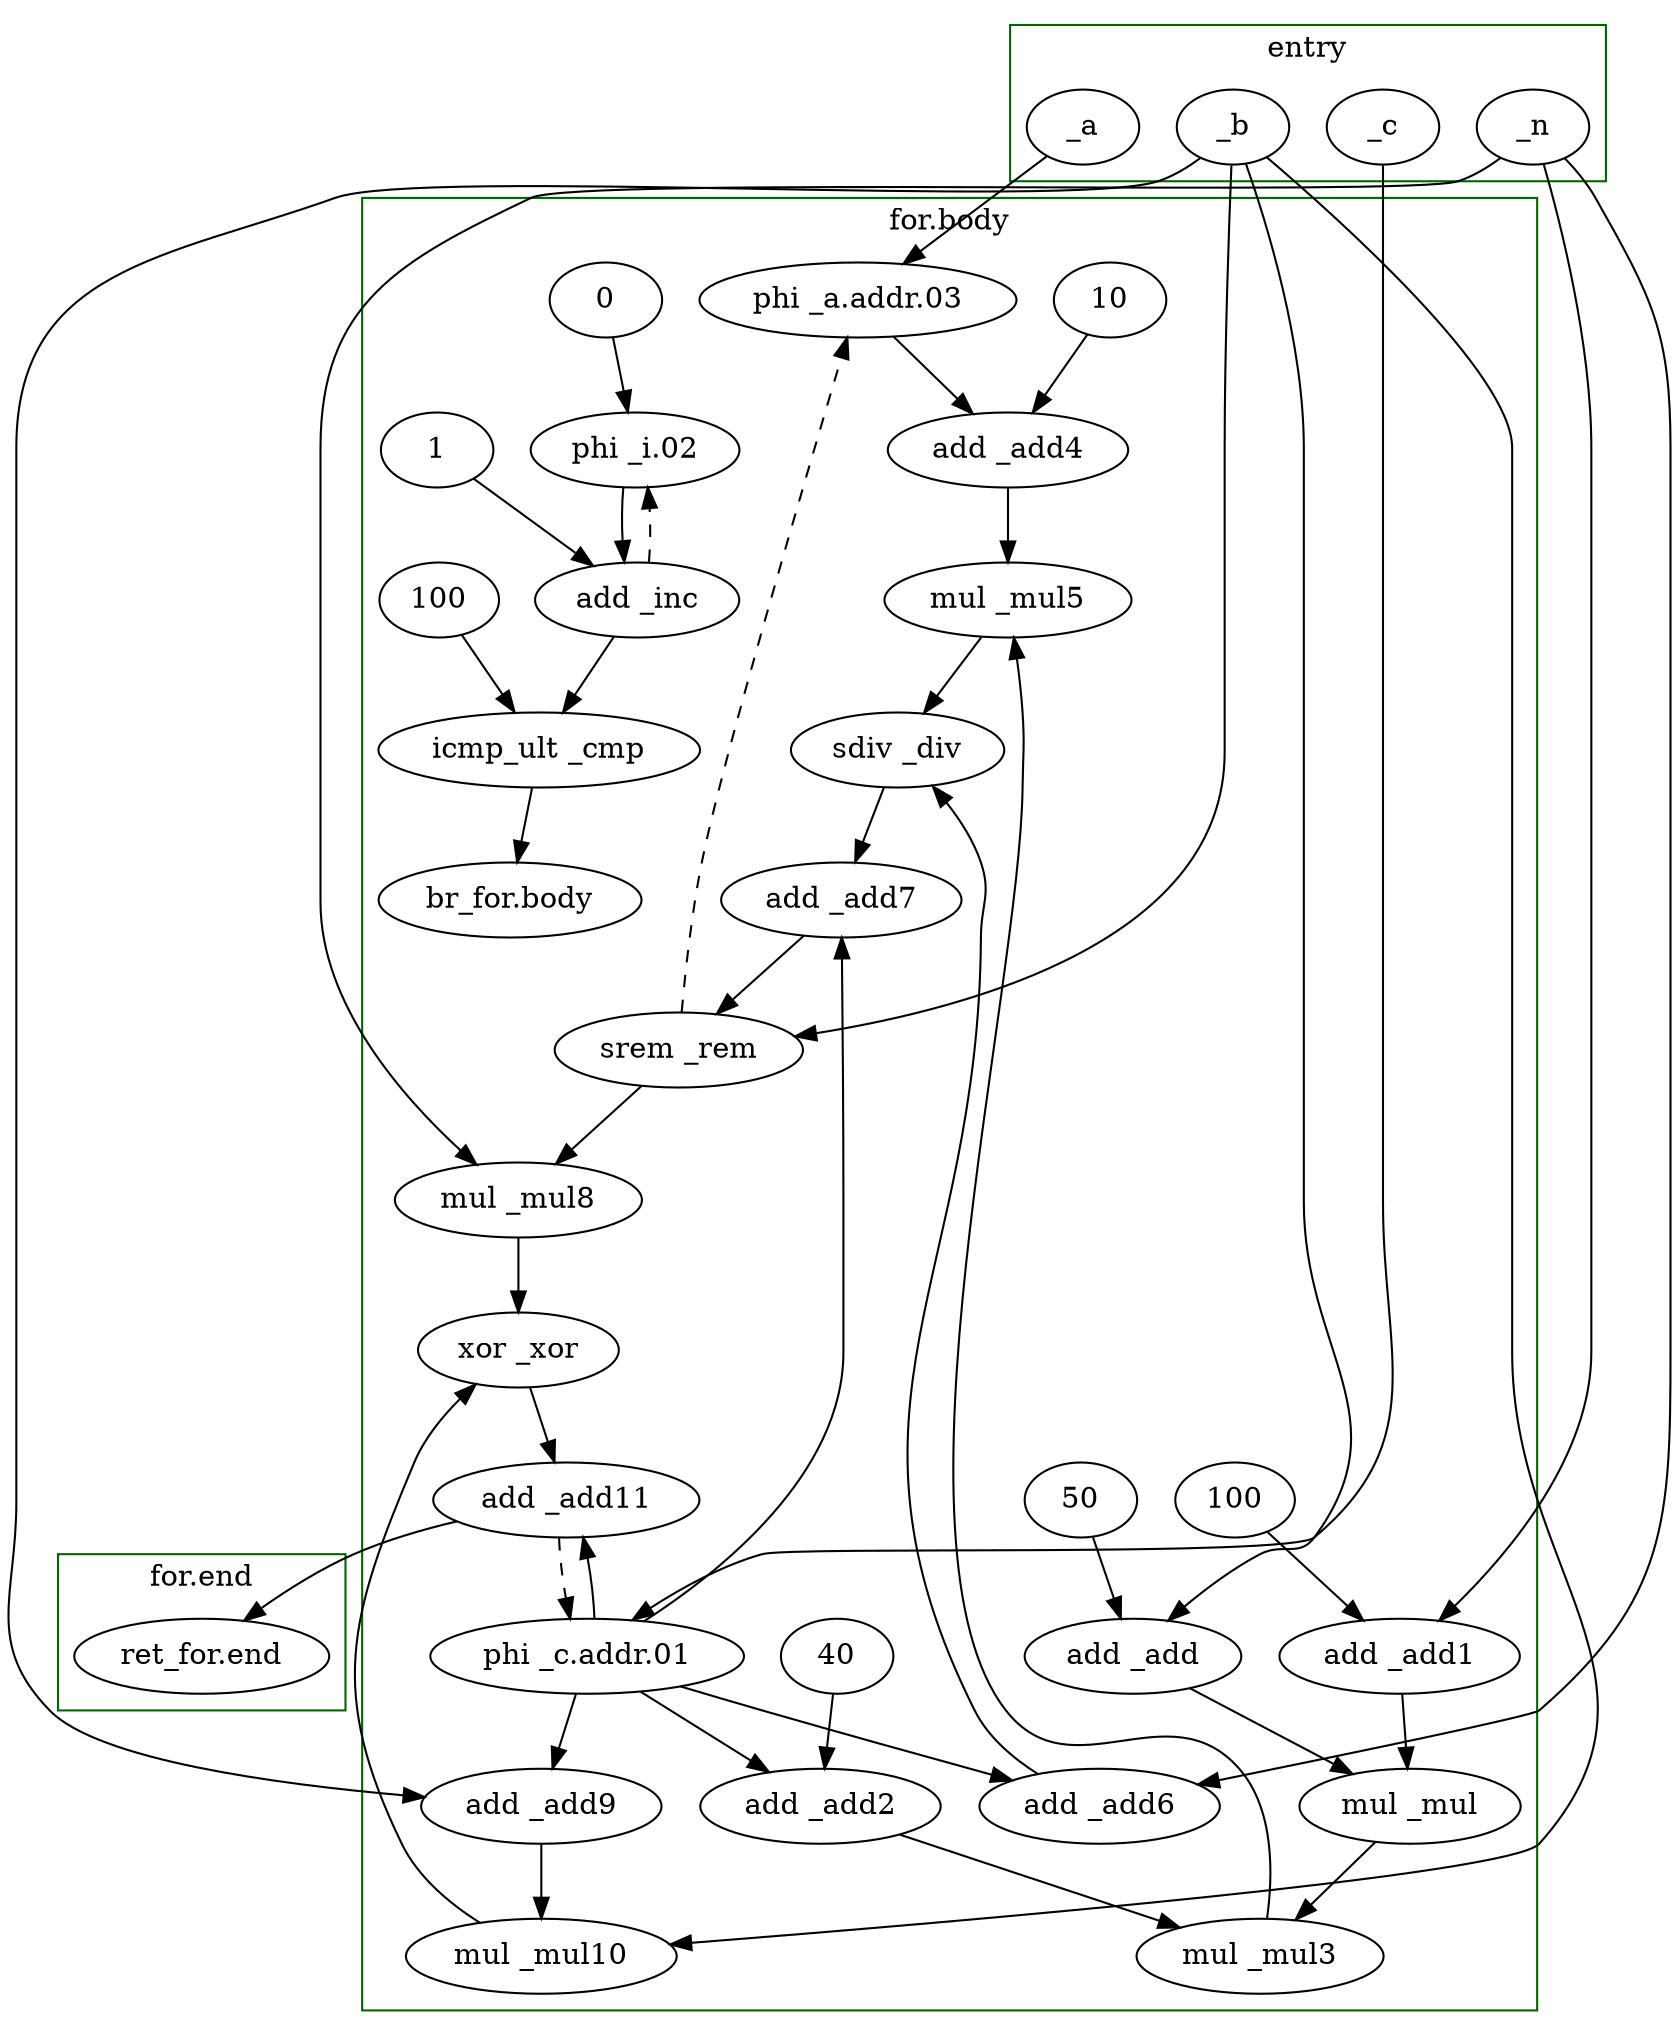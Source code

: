 digraph "" {
	node [label="\N"];
	subgraph "cluster_for.end" {
		graph [color=darkgreen,
			label="for.end"
		];
		"ret_for.end"	[bbID="for.end",
			bitwidth=0,
			id=2,
			instruction="ret i32 %add11",
			label="ret_for.end",
			type=ret];
	}
	subgraph cluster_entry {
		graph [color=darkgreen,
			label=entry
		];
		_a	[bbID=entry,
			id=0,
			type=argument];
		_c	[bbID=entry,
			id=0,
			type=argument];
		_b	[bbID=entry,
			id=0,
			type=argument];
		_n	[bbID=entry,
			id=0,
			type=argument];
	}
	subgraph "cluster_for.body" {
		graph [color=darkgreen,
			label="for.body"
		];
		"_a.addr.03"	[bbID="for.body",
			bitwidth=32,
			id=1,
			instruction="%a.addr.03 = phi i32 [ %a, %entry ], [ %rem, %for.body ]",
			label="phi _a.addr.03",
			type=phi];
		_add4	[bbID="for.body",
			bitwidth=32,
			id=1,
			instruction="%add4 = add nsw i32 %a.addr.03, 10",
			label="add _add4",
			type=add];
		"_a.addr.03" -> _add4;
		_rem	[bbID="for.body",
			bitwidth=32,
			id=1,
			instruction="%rem = srem i32 %b, %add7",
			label="srem _rem",
			type=srem];
		_rem -> "_a.addr.03"	[style=dashed];
		_mul8	[bbID="for.body",
			bitwidth=32,
			id=1,
			instruction="%mul8 = mul nsw i32 %rem, %n",
			label="mul _mul8",
			type=mul];
		_rem -> _mul8;
		"_i.02"	[bbID="for.body",
			bitwidth=32,
			id=1,
			instruction="%i.02 = phi i32 [ 0, %entry ], [ %inc, %for.body ]",
			label="phi _i.02",
			type=phi];
		_inc	[bbID="for.body",
			bitwidth=32,
			id=1,
			instruction="%inc = add nuw nsw i32 %i.02, 1",
			label="add _inc",
			type=add];
		"_i.02" -> _inc;
		_inc -> "_i.02"	[style=dashed];
		_cmp	[bbID="for.body",
			bitwidth=1,
			id=1,
			instruction="%cmp = icmp ult i32 %inc, 100",
			label="icmp_ult _cmp",
			type=icmp];
		_inc -> _cmp;
		"cst__i.02_0"	[bbID="for.body",
			id=1,
			label=0,
			type=constant,
			value=0];
		"cst__i.02_0" -> "_i.02";
		"_c.addr.01"	[bbID="for.body",
			bitwidth=32,
			id=1,
			instruction="%c.addr.01 = phi i32 [ %c, %entry ], [ %add11, %for.body ]",
			label="phi _c.addr.01",
			type=phi];
		_add11	[bbID="for.body",
			bitwidth=32,
			id=1,
			instruction="%add11 = add nsw i32 %c.addr.01, %xor",
			label="add _add11",
			type=add];
		"_c.addr.01" -> _add11;
		_add2	[bbID="for.body",
			bitwidth=32,
			id=1,
			instruction="%add2 = add nsw i32 %c.addr.01, 40",
			label="add _add2",
			type=add];
		"_c.addr.01" -> _add2;
		_add6	[bbID="for.body",
			bitwidth=32,
			id=1,
			instruction="%add6 = add nsw i32 %c.addr.01, %n",
			label="add _add6",
			type=add];
		"_c.addr.01" -> _add6;
		_add7	[bbID="for.body",
			bitwidth=32,
			id=1,
			instruction="%add7 = add nsw i32 %div, %c.addr.01",
			label="add _add7",
			type=add];
		"_c.addr.01" -> _add7;
		_add9	[bbID="for.body",
			bitwidth=32,
			id=1,
			instruction="%add9 = add nsw i32 %c.addr.01, %b",
			label="add _add9",
			type=add];
		"_c.addr.01" -> _add9;
		_add11 -> "_c.addr.01"	[style=dashed];
		_add	[bbID="for.body",
			bitwidth=32,
			id=1,
			instruction="%add = add nsw i32 %b, 50",
			label="add _add",
			type=add];
		_mul	[bbID="for.body",
			bitwidth=32,
			id=1,
			instruction="%mul = mul nsw i32 %add, %add1",
			label="mul _mul",
			type=mul];
		_add -> _mul;
		cst__add_0	[bbID="for.body",
			id=1,
			label=50,
			type=constant,
			value=0];
		cst__add_0 -> _add;
		_add1	[bbID="for.body",
			bitwidth=32,
			id=1,
			instruction="%add1 = add nsw i32 %n, 100",
			label="add _add1",
			type=add];
		_add1 -> _mul;
		cst__add1_0	[bbID="for.body",
			id=1,
			label=100,
			type=constant,
			value=0];
		cst__add1_0 -> _add1;
		_mul3	[bbID="for.body",
			bitwidth=32,
			id=1,
			instruction="%mul3 = mul nsw i32 %mul, %add2",
			label="mul _mul3",
			type=mul];
		_mul -> _mul3;
		_add2 -> _mul3;
		cst__add2_0	[bbID="for.body",
			id=1,
			label=40,
			type=constant,
			value=0];
		cst__add2_0 -> _add2;
		_mul5	[bbID="for.body",
			bitwidth=32,
			id=1,
			instruction="%mul5 = mul nsw i32 %mul3, %add4",
			label="mul _mul5",
			type=mul];
		_mul3 -> _mul5;
		_add4 -> _mul5;
		cst__add4_0	[bbID="for.body",
			id=1,
			label=10,
			type=constant,
			value=0];
		cst__add4_0 -> _add4;
		_div	[bbID="for.body",
			bitwidth=32,
			id=1,
			instruction="%div = sdiv i32 %mul5, %add6",
			label="sdiv _div",
			type=sdiv];
		_mul5 -> _div;
		_add6 -> _div;
		_div -> _add7;
		_add7 -> _rem;
		_xor	[bbID="for.body",
			bitwidth=32,
			id=1,
			instruction="%xor = xor i32 %mul8, %mul10",
			label="xor _xor",
			type=xor];
		_mul8 -> _xor;
		_mul10	[bbID="for.body",
			bitwidth=32,
			id=1,
			instruction="%mul10 = mul nsw i32 %add9, %b",
			label="mul _mul10",
			type=mul];
		_add9 -> _mul10;
		_mul10 -> _xor;
		_xor -> _add11;
		cst__inc_0	[bbID="for.body",
			id=1,
			label=1,
			type=constant,
			value=0];
		cst__inc_0 -> _inc;
		"br_for.body"	[bbID="for.body",
			bitwidth=0,
			id=1,
			instruction="br i1 %cmp, label %for.body, label %for.end",
			label="br_for.body",
			type=br];
		_cmp -> "br_for.body";
		cst__cmp_0	[bbID="for.body",
			id=1,
			label=100,
			type=constant,
			value=0];
		cst__cmp_0 -> _cmp;
	}
	_a -> "_a.addr.03";
	_c -> "_c.addr.01";
	_add11 -> "ret_for.end";
	_b -> _rem;
	_b -> _add;
	_b -> _add9;
	_b -> _mul10;
	_n -> _add1;
	_n -> _add6;
	_n -> _mul8;
}
